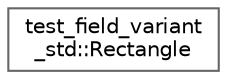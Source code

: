 digraph "类继承关系图"
{
 // LATEX_PDF_SIZE
  bgcolor="transparent";
  edge [fontname=Helvetica,fontsize=10,labelfontname=Helvetica,labelfontsize=10];
  node [fontname=Helvetica,fontsize=10,shape=box,height=0.2,width=0.4];
  rankdir="LR";
  Node0 [id="Node000000",label="test_field_variant\l_std::Rectangle",height=0.2,width=0.4,color="grey40", fillcolor="white", style="filled",URL="$structtest__field__variant__std_1_1_rectangle.html",tooltip=" "];
}
